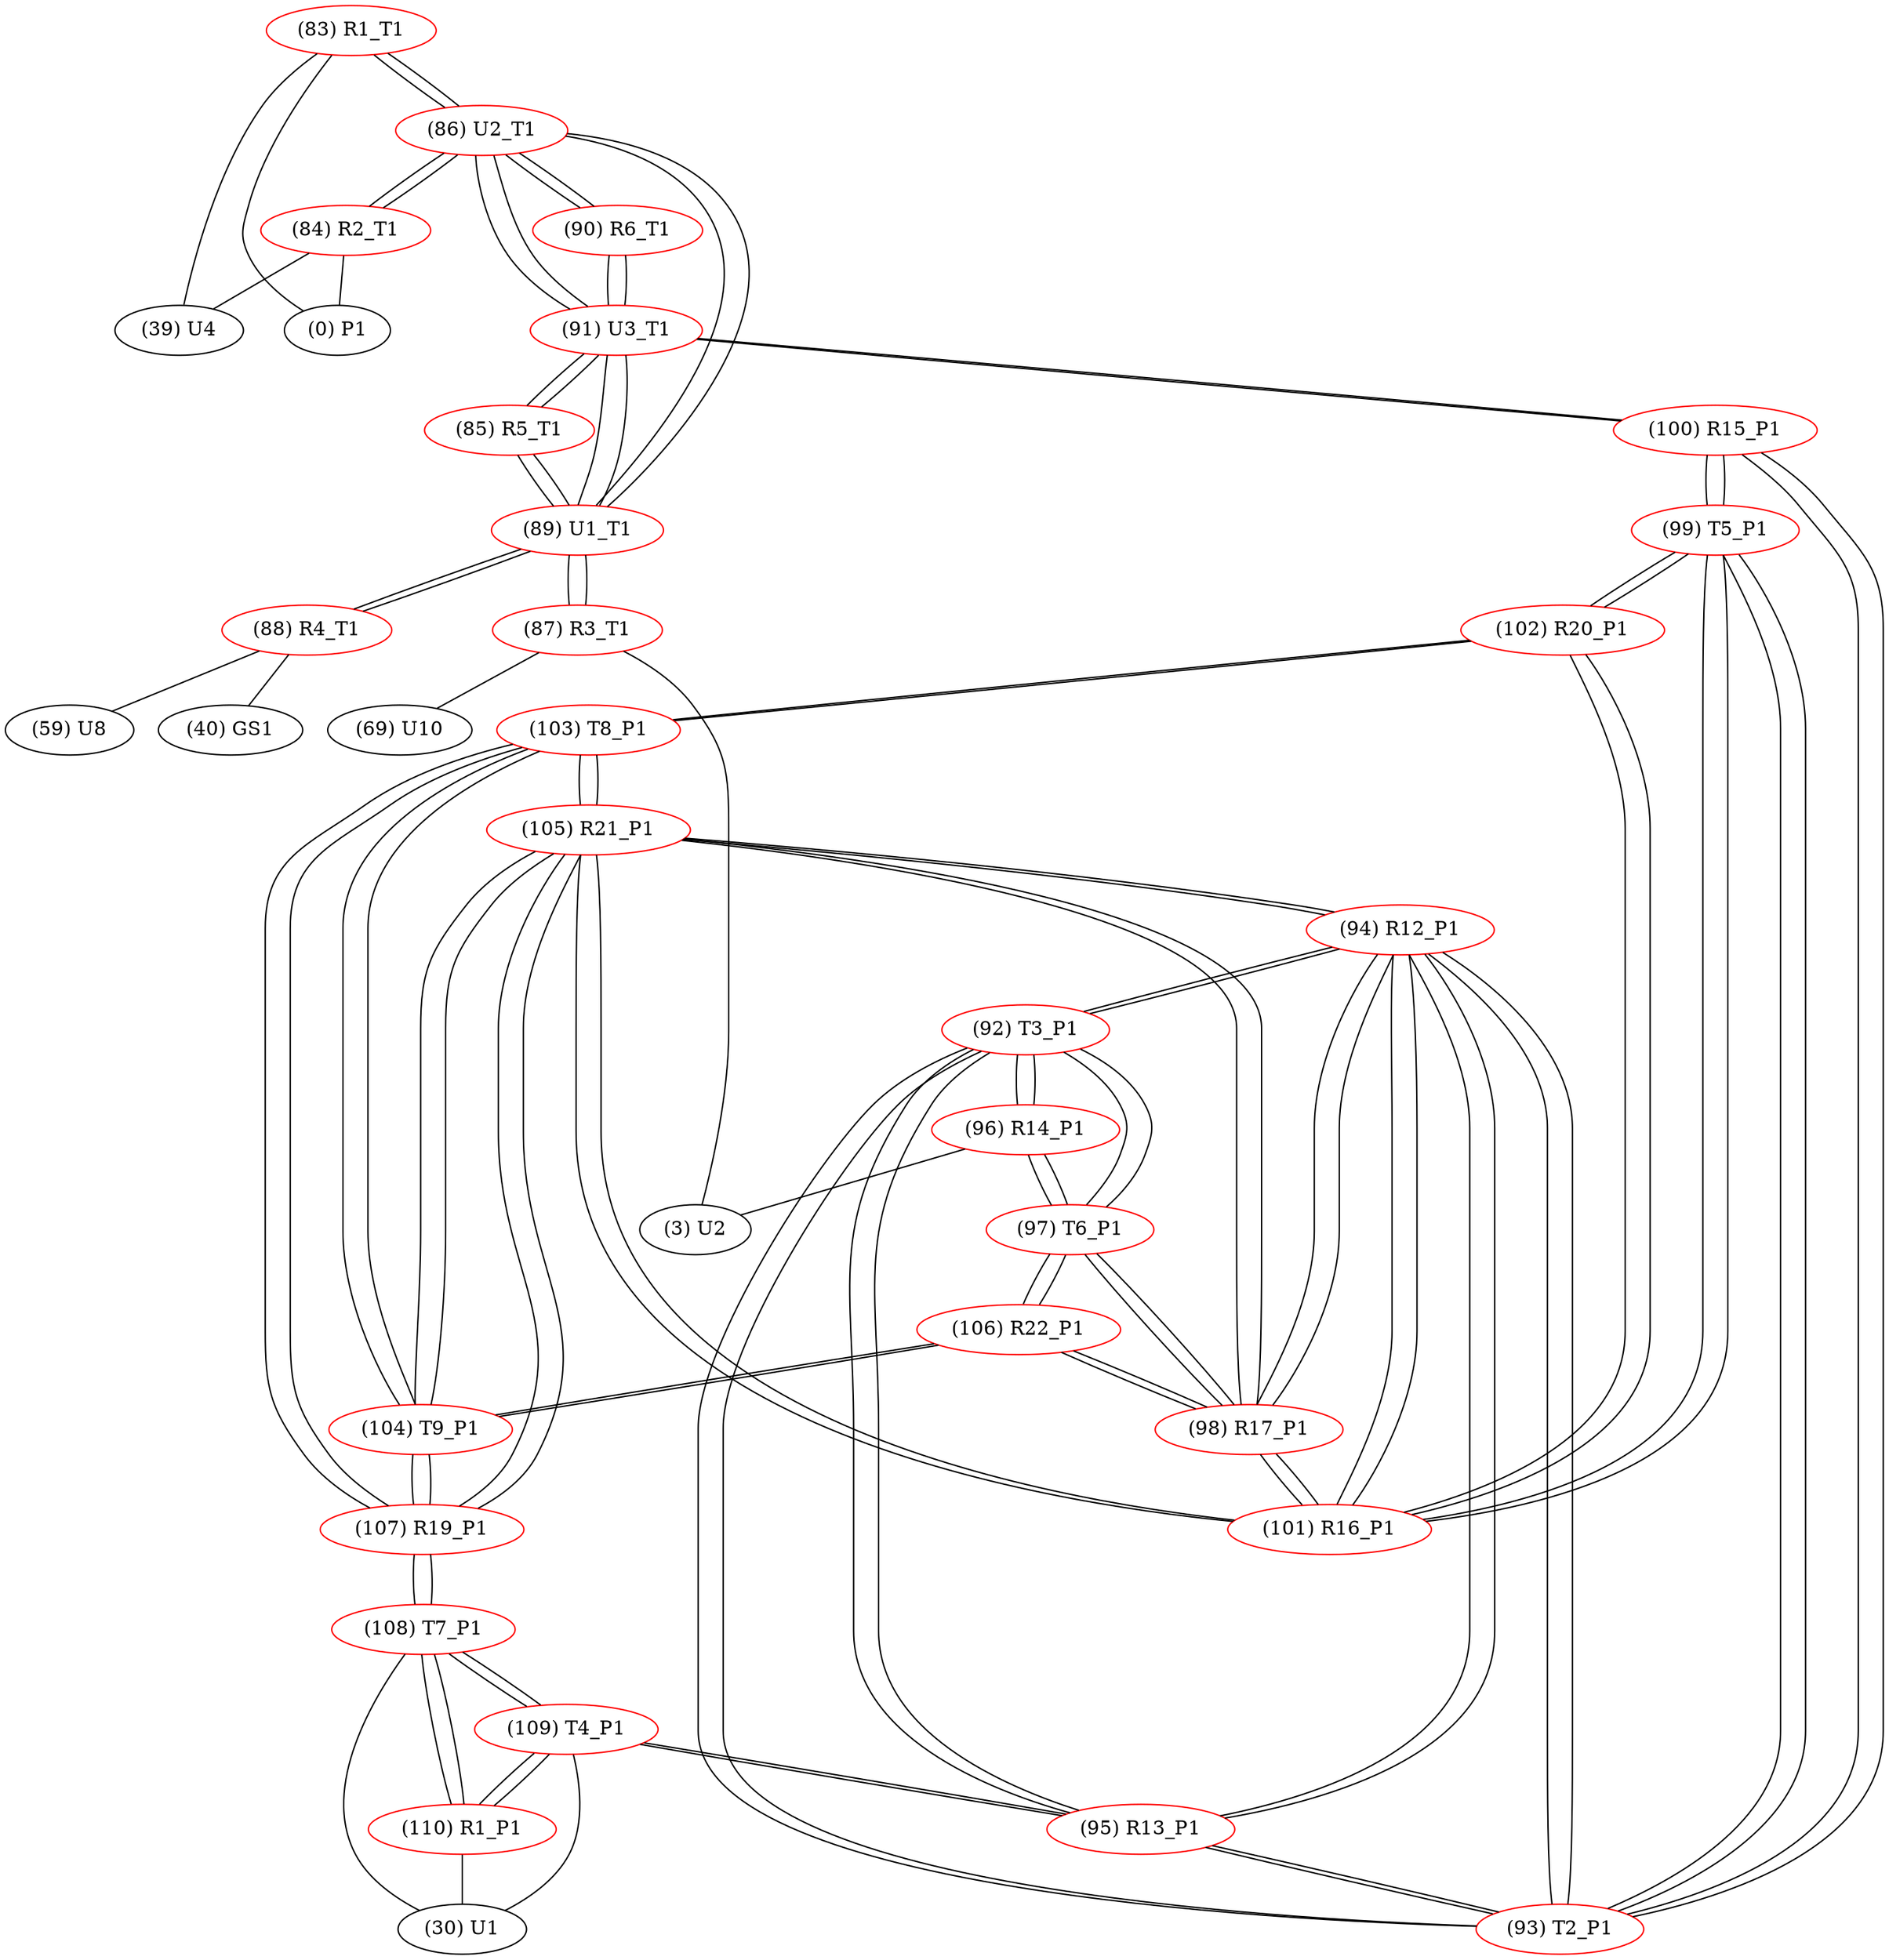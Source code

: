 graph {
	83 [label="(83) R1_T1" color=red]
	39 [label="(39) U4"]
	0 [label="(0) P1"]
	86 [label="(86) U2_T1"]
	84 [label="(84) R2_T1" color=red]
	39 [label="(39) U4"]
	0 [label="(0) P1"]
	86 [label="(86) U2_T1"]
	85 [label="(85) R5_T1" color=red]
	91 [label="(91) U3_T1"]
	89 [label="(89) U1_T1"]
	86 [label="(86) U2_T1" color=red]
	91 [label="(91) U3_T1"]
	89 [label="(89) U1_T1"]
	84 [label="(84) R2_T1"]
	83 [label="(83) R1_T1"]
	90 [label="(90) R6_T1"]
	87 [label="(87) R3_T1" color=red]
	3 [label="(3) U2"]
	69 [label="(69) U10"]
	89 [label="(89) U1_T1"]
	88 [label="(88) R4_T1" color=red]
	59 [label="(59) U8"]
	40 [label="(40) GS1"]
	89 [label="(89) U1_T1"]
	89 [label="(89) U1_T1" color=red]
	88 [label="(88) R4_T1"]
	86 [label="(86) U2_T1"]
	91 [label="(91) U3_T1"]
	85 [label="(85) R5_T1"]
	87 [label="(87) R3_T1"]
	90 [label="(90) R6_T1" color=red]
	91 [label="(91) U3_T1"]
	86 [label="(86) U2_T1"]
	91 [label="(91) U3_T1" color=red]
	90 [label="(90) R6_T1"]
	85 [label="(85) R5_T1"]
	86 [label="(86) U2_T1"]
	89 [label="(89) U1_T1"]
	100 [label="(100) R15_P1"]
	92 [label="(92) T3_P1" color=red]
	96 [label="(96) R14_P1"]
	97 [label="(97) T6_P1"]
	95 [label="(95) R13_P1"]
	94 [label="(94) R12_P1"]
	93 [label="(93) T2_P1"]
	93 [label="(93) T2_P1" color=red]
	95 [label="(95) R13_P1"]
	92 [label="(92) T3_P1"]
	94 [label="(94) R12_P1"]
	99 [label="(99) T5_P1"]
	100 [label="(100) R15_P1"]
	94 [label="(94) R12_P1" color=red]
	105 [label="(105) R21_P1"]
	101 [label="(101) R16_P1"]
	98 [label="(98) R17_P1"]
	95 [label="(95) R13_P1"]
	92 [label="(92) T3_P1"]
	93 [label="(93) T2_P1"]
	95 [label="(95) R13_P1" color=red]
	109 [label="(109) T4_P1"]
	92 [label="(92) T3_P1"]
	94 [label="(94) R12_P1"]
	93 [label="(93) T2_P1"]
	96 [label="(96) R14_P1" color=red]
	3 [label="(3) U2"]
	92 [label="(92) T3_P1"]
	97 [label="(97) T6_P1"]
	97 [label="(97) T6_P1" color=red]
	96 [label="(96) R14_P1"]
	92 [label="(92) T3_P1"]
	106 [label="(106) R22_P1"]
	98 [label="(98) R17_P1"]
	98 [label="(98) R17_P1" color=red]
	105 [label="(105) R21_P1"]
	101 [label="(101) R16_P1"]
	94 [label="(94) R12_P1"]
	106 [label="(106) R22_P1"]
	97 [label="(97) T6_P1"]
	99 [label="(99) T5_P1" color=red]
	93 [label="(93) T2_P1"]
	100 [label="(100) R15_P1"]
	101 [label="(101) R16_P1"]
	102 [label="(102) R20_P1"]
	100 [label="(100) R15_P1" color=red]
	91 [label="(91) U3_T1"]
	93 [label="(93) T2_P1"]
	99 [label="(99) T5_P1"]
	101 [label="(101) R16_P1" color=red]
	105 [label="(105) R21_P1"]
	94 [label="(94) R12_P1"]
	98 [label="(98) R17_P1"]
	99 [label="(99) T5_P1"]
	102 [label="(102) R20_P1"]
	102 [label="(102) R20_P1" color=red]
	103 [label="(103) T8_P1"]
	101 [label="(101) R16_P1"]
	99 [label="(99) T5_P1"]
	103 [label="(103) T8_P1" color=red]
	104 [label="(104) T9_P1"]
	105 [label="(105) R21_P1"]
	107 [label="(107) R19_P1"]
	102 [label="(102) R20_P1"]
	104 [label="(104) T9_P1" color=red]
	106 [label="(106) R22_P1"]
	105 [label="(105) R21_P1"]
	103 [label="(103) T8_P1"]
	107 [label="(107) R19_P1"]
	105 [label="(105) R21_P1" color=red]
	101 [label="(101) R16_P1"]
	94 [label="(94) R12_P1"]
	98 [label="(98) R17_P1"]
	104 [label="(104) T9_P1"]
	103 [label="(103) T8_P1"]
	107 [label="(107) R19_P1"]
	106 [label="(106) R22_P1" color=red]
	104 [label="(104) T9_P1"]
	97 [label="(97) T6_P1"]
	98 [label="(98) R17_P1"]
	107 [label="(107) R19_P1" color=red]
	104 [label="(104) T9_P1"]
	105 [label="(105) R21_P1"]
	103 [label="(103) T8_P1"]
	108 [label="(108) T7_P1"]
	108 [label="(108) T7_P1" color=red]
	110 [label="(110) R1_P1"]
	109 [label="(109) T4_P1"]
	30 [label="(30) U1"]
	107 [label="(107) R19_P1"]
	109 [label="(109) T4_P1" color=red]
	95 [label="(95) R13_P1"]
	110 [label="(110) R1_P1"]
	108 [label="(108) T7_P1"]
	30 [label="(30) U1"]
	110 [label="(110) R1_P1" color=red]
	109 [label="(109) T4_P1"]
	108 [label="(108) T7_P1"]
	30 [label="(30) U1"]
	83 -- 39
	83 -- 0
	83 -- 86
	84 -- 39
	84 -- 0
	84 -- 86
	85 -- 91
	85 -- 89
	86 -- 91
	86 -- 89
	86 -- 84
	86 -- 83
	86 -- 90
	87 -- 3
	87 -- 69
	87 -- 89
	88 -- 59
	88 -- 40
	88 -- 89
	89 -- 88
	89 -- 86
	89 -- 91
	89 -- 85
	89 -- 87
	90 -- 91
	90 -- 86
	91 -- 90
	91 -- 85
	91 -- 86
	91 -- 89
	91 -- 100
	92 -- 96
	92 -- 97
	92 -- 95
	92 -- 94
	92 -- 93
	93 -- 95
	93 -- 92
	93 -- 94
	93 -- 99
	93 -- 100
	94 -- 105
	94 -- 101
	94 -- 98
	94 -- 95
	94 -- 92
	94 -- 93
	95 -- 109
	95 -- 92
	95 -- 94
	95 -- 93
	96 -- 3
	96 -- 92
	96 -- 97
	97 -- 96
	97 -- 92
	97 -- 106
	97 -- 98
	98 -- 105
	98 -- 101
	98 -- 94
	98 -- 106
	98 -- 97
	99 -- 93
	99 -- 100
	99 -- 101
	99 -- 102
	100 -- 91
	100 -- 93
	100 -- 99
	101 -- 105
	101 -- 94
	101 -- 98
	101 -- 99
	101 -- 102
	102 -- 103
	102 -- 101
	102 -- 99
	103 -- 104
	103 -- 105
	103 -- 107
	103 -- 102
	104 -- 106
	104 -- 105
	104 -- 103
	104 -- 107
	105 -- 101
	105 -- 94
	105 -- 98
	105 -- 104
	105 -- 103
	105 -- 107
	106 -- 104
	106 -- 97
	106 -- 98
	107 -- 104
	107 -- 105
	107 -- 103
	107 -- 108
	108 -- 110
	108 -- 109
	108 -- 30
	108 -- 107
	109 -- 95
	109 -- 110
	109 -- 108
	109 -- 30
	110 -- 109
	110 -- 108
	110 -- 30
}